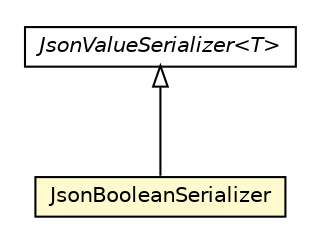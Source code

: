 #!/usr/local/bin/dot
#
# Class diagram 
# Generated by UMLGraph version R5_6-24-gf6e263 (http://www.umlgraph.org/)
#

digraph G {
	edge [fontname="Helvetica",fontsize=10,labelfontname="Helvetica",labelfontsize=10];
	node [fontname="Helvetica",fontsize=10,shape=plaintext];
	nodesep=0.25;
	ranksep=0.5;
	// io.reinert.requestor.serialization.json.JsonValueSerializer<T>
	c13539 [label=<<table title="io.reinert.requestor.serialization.json.JsonValueSerializer" border="0" cellborder="1" cellspacing="0" cellpadding="2" port="p" href="./JsonValueSerializer.html">
		<tr><td><table border="0" cellspacing="0" cellpadding="1">
<tr><td align="center" balign="center"><font face="Helvetica-Oblique"> JsonValueSerializer&lt;T&gt; </font></td></tr>
		</table></td></tr>
		</table>>, URL="./JsonValueSerializer.html", fontname="Helvetica", fontcolor="black", fontsize=10.0];
	// io.reinert.requestor.serialization.json.JsonBooleanSerializer
	c13540 [label=<<table title="io.reinert.requestor.serialization.json.JsonBooleanSerializer" border="0" cellborder="1" cellspacing="0" cellpadding="2" port="p" bgcolor="lemonChiffon" href="./JsonBooleanSerializer.html">
		<tr><td><table border="0" cellspacing="0" cellpadding="1">
<tr><td align="center" balign="center"> JsonBooleanSerializer </td></tr>
		</table></td></tr>
		</table>>, URL="./JsonBooleanSerializer.html", fontname="Helvetica", fontcolor="black", fontsize=10.0];
	//io.reinert.requestor.serialization.json.JsonBooleanSerializer extends io.reinert.requestor.serialization.json.JsonValueSerializer<java.lang.Boolean>
	c13539:p -> c13540:p [dir=back,arrowtail=empty];
}

